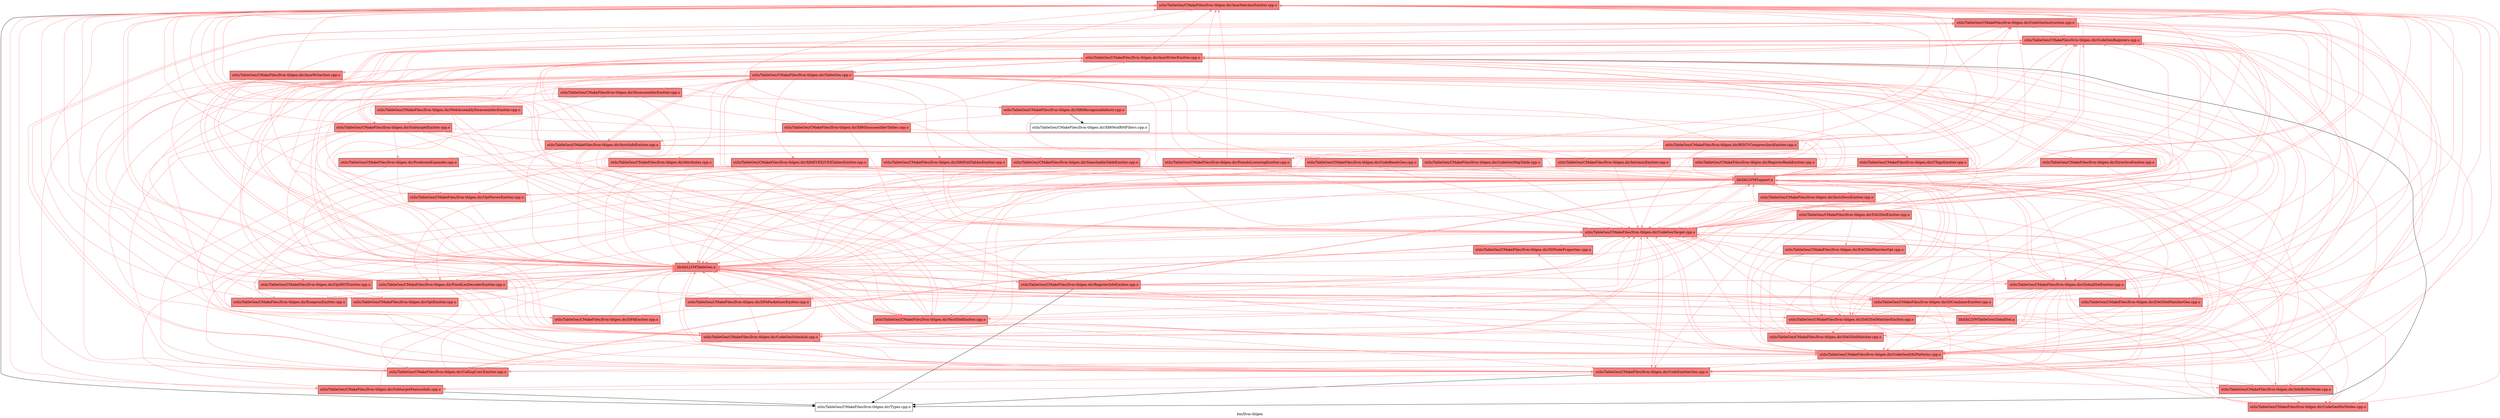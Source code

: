 digraph "bin/llvm-tblgen" {
	label="bin/llvm-tblgen";

	Node0x561924152778 [shape=record,shape=record,style=filled,fillcolor="1.000000 0.5 1",label="{utils/TableGen/CMakeFiles/llvm-tblgen.dir/AsmMatcherEmitter.cpp.o}"];
	Node0x561924152778 -> Node0x561924151eb8[color="1.000000 0.5 1"];
	Node0x561924152778 -> Node0x56192414e808[color="1.000000 0.5 1"];
	Node0x561924152778 -> Node0x56192414f2f8[color="1.000000 0.5 1"];
	Node0x561924152778 -> Node0x561924152408;
	Node0x561924152778 -> Node0x561924151dc8[color="1.000000 0.5 1"];
	Node0x561924152778 -> Node0x5619241518c8[color="1.000000 0.5 1"];
	Node0x561924151eb8 [shape=record,shape=record,style=filled,fillcolor="1.000000 0.5 1",label="{utils/TableGen/CMakeFiles/llvm-tblgen.dir/CodeGenInstruction.cpp.o}"];
	Node0x561924151eb8 -> Node0x561924152778[color="1.000000 0.5 1"];
	Node0x561924151eb8 -> Node0x5619241507e8[color="1.000000 0.5 1"];
	Node0x561924151eb8 -> Node0x561924150d38[color="1.000000 0.5 1"];
	Node0x561924151eb8 -> Node0x5619241506f8[color="1.000000 0.5 1"];
	Node0x561924151eb8 -> Node0x56192414e808[color="1.000000 0.5 1"];
	Node0x561924151eb8 -> Node0x561924151dc8[color="1.000000 0.5 1"];
	Node0x561924151eb8 -> Node0x5619241518c8[color="1.000000 0.5 1"];
	Node0x56192414e808 [shape=record,shape=record,style=filled,fillcolor="1.000000 0.5 1",label="{utils/TableGen/CMakeFiles/llvm-tblgen.dir/CodeGenTarget.cpp.o}"];
	Node0x56192414e808 -> Node0x561924152778[color="1.000000 0.5 1"];
	Node0x56192414e808 -> Node0x56192414f8e8[color="1.000000 0.5 1"];
	Node0x56192414e808 -> Node0x5619241507e8[color="1.000000 0.5 1"];
	Node0x56192414e808 -> Node0x561924150d38[color="1.000000 0.5 1"];
	Node0x56192414e808 -> Node0x561924151698[color="1.000000 0.5 1"];
	Node0x56192414e808 -> Node0x561924151eb8[color="1.000000 0.5 1"];
	Node0x56192414e808 -> Node0x5619241506f8[color="1.000000 0.5 1"];
	Node0x56192414e808 -> Node0x5619241509c8[color="1.000000 0.5 1"];
	Node0x56192414e808 -> Node0x561924150dd8[color="1.000000 0.5 1"];
	Node0x56192414e808 -> Node0x561924152d68[color="1.000000 0.5 1"];
	Node0x56192414e808 -> Node0x561924151dc8[color="1.000000 0.5 1"];
	Node0x56192414e808 -> Node0x5619241518c8[color="1.000000 0.5 1"];
	Node0x56192414f2f8 [shape=record,shape=record,style=filled,fillcolor="1.000000 0.5 1",label="{utils/TableGen/CMakeFiles/llvm-tblgen.dir/SubtargetFeatureInfo.cpp.o}"];
	Node0x56192414f2f8 -> Node0x561924152f98[color="1.000000 0.5 1"];
	Node0x56192414f2f8 -> Node0x561924152408;
	Node0x56192414f2f8 -> Node0x561924151dc8[color="1.000000 0.5 1"];
	Node0x56192414f2f8 -> Node0x5619241518c8[color="1.000000 0.5 1"];
	Node0x561924152408 [shape=record,shape=record,label="{utils/TableGen/CMakeFiles/llvm-tblgen.dir/Types.cpp.o}"];
	Node0x561924151dc8 [shape=record,shape=record,style=filled,fillcolor="1.000000 0.5 1",label="{lib/libLLVMSupport.a}"];
	Node0x561924151dc8 -> Node0x561924152778[color="1.000000 0.5 1"];
	Node0x561924151dc8 -> Node0x5619241506f8[color="1.000000 0.5 1"];
	Node0x561924151dc8 -> Node0x56192414e808[color="1.000000 0.5 1"];
	Node0x561924151dc8 -> Node0x56192414f758[color="1.000000 0.5 1"];
	Node0x561924151dc8 -> Node0x5619241515f8[color="1.000000 0.5 1"];
	Node0x561924151dc8 -> Node0x56192414fac8[color="1.000000 0.5 1"];
	Node0x561924151dc8 -> Node0x561924152f98[color="1.000000 0.5 1"];
	Node0x561924151dc8 -> Node0x561924150d38[color="1.000000 0.5 1"];
	Node0x561924151dc8 -> Node0x5619241507e8[color="1.000000 0.5 1"];
	Node0x561924151dc8 -> Node0x561924153498[color="1.000000 0.5 1"];
	Node0x561924151dc8 -> Node0x56192414e858[color="1.000000 0.5 1"];
	Node0x5619241518c8 [shape=record,shape=record,style=filled,fillcolor="1.000000 0.5 1",label="{lib/libLLVMTableGen.a}"];
	Node0x5619241518c8 -> Node0x561924152f98[color="1.000000 0.5 1"];
	Node0x5619241518c8 -> Node0x561924151dc8[color="1.000000 0.5 1"];
	Node0x5619241518c8 -> Node0x561924151eb8[color="1.000000 0.5 1"];
	Node0x5619241518c8 -> Node0x561924152778[color="1.000000 0.5 1"];
	Node0x5619241518c8 -> Node0x5619241506f8[color="1.000000 0.5 1"];
	Node0x5619241518c8 -> Node0x56192414f758[color="1.000000 0.5 1"];
	Node0x5619241518c8 -> Node0x561924152c28[color="1.000000 0.5 1"];
	Node0x5619241518c8 -> Node0x561924151cd8[color="1.000000 0.5 1"];
	Node0x5619241518c8 -> Node0x5619241515f8[color="1.000000 0.5 1"];
	Node0x5619241518c8 -> Node0x5619241507e8[color="1.000000 0.5 1"];
	Node0x5619241518c8 -> Node0x561924150d38[color="1.000000 0.5 1"];
	Node0x5619241518c8 -> Node0x561924150c48[color="1.000000 0.5 1"];
	Node0x5619241518c8 -> Node0x561924153498[color="1.000000 0.5 1"];
	Node0x5619241518c8 -> Node0x561924151fa8[color="1.000000 0.5 1"];
	Node0x561924152f98 [shape=record,shape=record,style=filled,fillcolor="1.000000 0.5 1",label="{utils/TableGen/CMakeFiles/llvm-tblgen.dir/AsmWriterEmitter.cpp.o}"];
	Node0x561924152f98 -> Node0x561924152778[color="1.000000 0.5 1"];
	Node0x561924152f98 -> Node0x56192414ea38[color="1.000000 0.5 1"];
	Node0x561924152f98 -> Node0x561924151eb8[color="1.000000 0.5 1"];
	Node0x561924152f98 -> Node0x5619241506f8[color="1.000000 0.5 1"];
	Node0x561924152f98 -> Node0x56192414e808[color="1.000000 0.5 1"];
	Node0x561924152f98 -> Node0x56192414f5c8[color="1.000000 0.5 1"];
	Node0x561924152f98 -> Node0x561924152408;
	Node0x561924152f98 -> Node0x561924151dc8[color="1.000000 0.5 1"];
	Node0x561924152f98 -> Node0x5619241518c8[color="1.000000 0.5 1"];
	Node0x56192414ea38 [shape=record,shape=record,style=filled,fillcolor="1.000000 0.5 1",label="{utils/TableGen/CMakeFiles/llvm-tblgen.dir/AsmWriterInst.cpp.o}"];
	Node0x56192414ea38 -> Node0x561924152778[color="1.000000 0.5 1"];
	Node0x56192414ea38 -> Node0x561924151eb8[color="1.000000 0.5 1"];
	Node0x56192414ea38 -> Node0x5619241518c8[color="1.000000 0.5 1"];
	Node0x5619241506f8 [shape=record,shape=record,style=filled,fillcolor="1.000000 0.5 1",label="{utils/TableGen/CMakeFiles/llvm-tblgen.dir/CodeGenRegisters.cpp.o}"];
	Node0x5619241506f8 -> Node0x561924152778[color="1.000000 0.5 1"];
	Node0x5619241506f8 -> Node0x561924152f98[color="1.000000 0.5 1"];
	Node0x5619241506f8 -> Node0x5619241507e8[color="1.000000 0.5 1"];
	Node0x5619241506f8 -> Node0x561924150d38[color="1.000000 0.5 1"];
	Node0x5619241506f8 -> Node0x561924150dd8[color="1.000000 0.5 1"];
	Node0x5619241506f8 -> Node0x561924151dc8[color="1.000000 0.5 1"];
	Node0x5619241506f8 -> Node0x5619241518c8[color="1.000000 0.5 1"];
	Node0x56192414f5c8 [shape=record,shape=record,style=filled,fillcolor="1.000000 0.5 1",label="{utils/TableGen/CMakeFiles/llvm-tblgen.dir/TableGen.cpp.o}"];
	Node0x56192414f5c8 -> Node0x561924152778[color="1.000000 0.5 1"];
	Node0x56192414f5c8 -> Node0x561924152f98[color="1.000000 0.5 1"];
	Node0x56192414f5c8 -> Node0x56192414ec68[color="1.000000 0.5 1"];
	Node0x56192414f5c8 -> Node0x56192414f8e8[color="1.000000 0.5 1"];
	Node0x56192414f5c8 -> Node0x56192414fb68[color="1.000000 0.5 1"];
	Node0x56192414f5c8 -> Node0x5619241507e8[color="1.000000 0.5 1"];
	Node0x56192414f5c8 -> Node0x56192414e808[color="1.000000 0.5 1"];
	Node0x56192414f5c8 -> Node0x56192414f488[color="1.000000 0.5 1"];
	Node0x56192414f5c8 -> Node0x56192414f758[color="1.000000 0.5 1"];
	Node0x56192414f5c8 -> Node0x56192414fc58[color="1.000000 0.5 1"];
	Node0x56192414f5c8 -> Node0x56192414f938[color="1.000000 0.5 1"];
	Node0x56192414f5c8 -> Node0x56192414ed58[color="1.000000 0.5 1"];
	Node0x56192414f5c8 -> Node0x56192414eb28[color="1.000000 0.5 1"];
	Node0x56192414f5c8 -> Node0x561924152ea8[color="1.000000 0.5 1"];
	Node0x56192414f5c8 -> Node0x561924152c28[color="1.000000 0.5 1"];
	Node0x56192414f5c8 -> Node0x561924151cd8[color="1.000000 0.5 1"];
	Node0x56192414f5c8 -> Node0x5619241515f8[color="1.000000 0.5 1"];
	Node0x56192414f5c8 -> Node0x561924150608[color="1.000000 0.5 1"];
	Node0x56192414f5c8 -> Node0x56192414e858[color="1.000000 0.5 1"];
	Node0x56192414f5c8 -> Node0x56192414f988[color="1.000000 0.5 1"];
	Node0x56192414f5c8 -> Node0x56192414fac8[color="1.000000 0.5 1"];
	Node0x56192414f5c8 -> Node0x561924150c48[color="1.000000 0.5 1"];
	Node0x56192414f5c8 -> Node0x561924150fb8[color="1.000000 0.5 1"];
	Node0x56192414f5c8 -> Node0x561924151b98[color="1.000000 0.5 1"];
	Node0x56192414f5c8 -> Node0x5619241527c8[color="1.000000 0.5 1"];
	Node0x56192414f5c8 -> Node0x561924153498[color="1.000000 0.5 1"];
	Node0x56192414f5c8 -> Node0x561924150ab8[color="1.000000 0.5 1"];
	Node0x56192414f5c8 -> Node0x56192414efd8[color="1.000000 0.5 1"];
	Node0x56192414f5c8 -> Node0x5619241513c8[color="1.000000 0.5 1"];
	Node0x56192414f5c8 -> Node0x5619241510f8[color="1.000000 0.5 1"];
	Node0x56192414f5c8 -> Node0x561924151ff8[color="1.000000 0.5 1"];
	Node0x56192414f5c8 -> Node0x561924151dc8[color="1.000000 0.5 1"];
	Node0x56192414f5c8 -> Node0x5619241518c8[color="1.000000 0.5 1"];
	Node0x56192414ec68 [shape=record,shape=record,style=filled,fillcolor="1.000000 0.5 1",label="{utils/TableGen/CMakeFiles/llvm-tblgen.dir/Attributes.cpp.o}"];
	Node0x56192414ec68 -> Node0x561924151dc8[color="1.000000 0.5 1"];
	Node0x56192414ec68 -> Node0x5619241518c8[color="1.000000 0.5 1"];
	Node0x56192414f8e8 [shape=record,shape=record,style=filled,fillcolor="1.000000 0.5 1",label="{utils/TableGen/CMakeFiles/llvm-tblgen.dir/CallingConvEmitter.cpp.o}"];
	Node0x56192414f8e8 -> Node0x561924152778[color="1.000000 0.5 1"];
	Node0x56192414f8e8 -> Node0x56192414e808[color="1.000000 0.5 1"];
	Node0x56192414f8e8 -> Node0x561924151dc8[color="1.000000 0.5 1"];
	Node0x56192414f8e8 -> Node0x5619241518c8[color="1.000000 0.5 1"];
	Node0x56192414fb68 [shape=record,shape=record,style=filled,fillcolor="1.000000 0.5 1",label="{utils/TableGen/CMakeFiles/llvm-tblgen.dir/CodeBeadsGen.cpp.o}"];
	Node0x56192414fb68 -> Node0x56192414e808[color="1.000000 0.5 1"];
	Node0x56192414fb68 -> Node0x561924151dc8[color="1.000000 0.5 1"];
	Node0x56192414fb68 -> Node0x5619241518c8[color="1.000000 0.5 1"];
	Node0x5619241507e8 [shape=record,shape=record,style=filled,fillcolor="1.000000 0.5 1",label="{utils/TableGen/CMakeFiles/llvm-tblgen.dir/CodeEmitterGen.cpp.o}"];
	Node0x5619241507e8 -> Node0x561924152778[color="1.000000 0.5 1"];
	Node0x5619241507e8 -> Node0x561924152f98[color="1.000000 0.5 1"];
	Node0x5619241507e8 -> Node0x561924151eb8[color="1.000000 0.5 1"];
	Node0x5619241507e8 -> Node0x56192414e808[color="1.000000 0.5 1"];
	Node0x5619241507e8 -> Node0x561924150dd8[color="1.000000 0.5 1"];
	Node0x5619241507e8 -> Node0x56192414f2f8[color="1.000000 0.5 1"];
	Node0x5619241507e8 -> Node0x561924152408;
	Node0x5619241507e8 -> Node0x561924151dc8[color="1.000000 0.5 1"];
	Node0x5619241507e8 -> Node0x5619241518c8[color="1.000000 0.5 1"];
	Node0x561924150dd8 [shape=record,shape=record,style=filled,fillcolor="1.000000 0.5 1",label="{utils/TableGen/CMakeFiles/llvm-tblgen.dir/InfoByHwMode.cpp.o}"];
	Node0x561924150dd8 -> Node0x561924151698[color="1.000000 0.5 1"];
	Node0x561924150dd8 -> Node0x56192414e808[color="1.000000 0.5 1"];
	Node0x561924150dd8 -> Node0x561924151dc8[color="1.000000 0.5 1"];
	Node0x561924150dd8 -> Node0x5619241518c8[color="1.000000 0.5 1"];
	Node0x561924150d38 [shape=record,shape=record,style=filled,fillcolor="1.000000 0.5 1",label="{utils/TableGen/CMakeFiles/llvm-tblgen.dir/CodeGenDAGPatterns.cpp.o}"];
	Node0x561924150d38 -> Node0x561924152778[color="1.000000 0.5 1"];
	Node0x561924150d38 -> Node0x561924152f98[color="1.000000 0.5 1"];
	Node0x561924150d38 -> Node0x56192414f8e8[color="1.000000 0.5 1"];
	Node0x561924150d38 -> Node0x5619241507e8[color="1.000000 0.5 1"];
	Node0x561924150d38 -> Node0x561924151eb8[color="1.000000 0.5 1"];
	Node0x561924150d38 -> Node0x5619241506f8[color="1.000000 0.5 1"];
	Node0x561924150d38 -> Node0x56192414e808[color="1.000000 0.5 1"];
	Node0x561924150d38 -> Node0x561924150dd8[color="1.000000 0.5 1"];
	Node0x561924150d38 -> Node0x561924152d68[color="1.000000 0.5 1"];
	Node0x561924150d38 -> Node0x561924151dc8[color="1.000000 0.5 1"];
	Node0x561924150d38 -> Node0x5619241518c8[color="1.000000 0.5 1"];
	Node0x561924152d68 [shape=record,shape=record,style=filled,fillcolor="1.000000 0.5 1",label="{utils/TableGen/CMakeFiles/llvm-tblgen.dir/SDNodeProperties.cpp.o}"];
	Node0x561924152d68 -> Node0x5619241518c8[color="1.000000 0.5 1"];
	Node0x561924151698 [shape=record,shape=record,style=filled,fillcolor="1.000000 0.5 1",label="{utils/TableGen/CMakeFiles/llvm-tblgen.dir/CodeGenHwModes.cpp.o}"];
	Node0x561924151698 -> Node0x561924152778[color="1.000000 0.5 1"];
	Node0x561924151698 -> Node0x561924151dc8[color="1.000000 0.5 1"];
	Node0x561924151698 -> Node0x5619241518c8[color="1.000000 0.5 1"];
	Node0x56192414fb18 [shape=record,shape=record,style=filled,fillcolor="1.000000 0.5 1",label="{utils/TableGen/CMakeFiles/llvm-tblgen.dir/CodeGenMapTable.cpp.o}"];
	Node0x56192414fb18 -> Node0x561924152778[color="1.000000 0.5 1"];
	Node0x56192414fb18 -> Node0x56192414e808[color="1.000000 0.5 1"];
	Node0x56192414fb18 -> Node0x561924151dc8[color="1.000000 0.5 1"];
	Node0x56192414fb18 -> Node0x5619241518c8[color="1.000000 0.5 1"];
	Node0x5619241509c8 [shape=record,shape=record,style=filled,fillcolor="1.000000 0.5 1",label="{utils/TableGen/CMakeFiles/llvm-tblgen.dir/CodeGenSchedule.cpp.o}"];
	Node0x5619241509c8 -> Node0x561924152778[color="1.000000 0.5 1"];
	Node0x5619241509c8 -> Node0x561924152f98[color="1.000000 0.5 1"];
	Node0x5619241509c8 -> Node0x56192414f8e8[color="1.000000 0.5 1"];
	Node0x5619241509c8 -> Node0x5619241507e8[color="1.000000 0.5 1"];
	Node0x5619241509c8 -> Node0x561924150d38[color="1.000000 0.5 1"];
	Node0x5619241509c8 -> Node0x5619241506f8[color="1.000000 0.5 1"];
	Node0x5619241509c8 -> Node0x56192414e808[color="1.000000 0.5 1"];
	Node0x5619241509c8 -> Node0x561924151dc8[color="1.000000 0.5 1"];
	Node0x5619241509c8 -> Node0x5619241518c8[color="1.000000 0.5 1"];
	Node0x56192414f488 [shape=record,shape=record,style=filled,fillcolor="1.000000 0.5 1",label="{utils/TableGen/CMakeFiles/llvm-tblgen.dir/DAGISelEmitter.cpp.o}"];
	Node0x56192414f488 -> Node0x5619241507e8[color="1.000000 0.5 1"];
	Node0x56192414f488 -> Node0x561924150d38[color="1.000000 0.5 1"];
	Node0x56192414f488 -> Node0x56192414e808[color="1.000000 0.5 1"];
	Node0x56192414f488 -> Node0x56192414f758[color="1.000000 0.5 1"];
	Node0x56192414f488 -> Node0x5619241529f8[color="1.000000 0.5 1"];
	Node0x56192414f488 -> Node0x561924152e58[color="1.000000 0.5 1"];
	Node0x56192414f488 -> Node0x561924151238[color="1.000000 0.5 1"];
	Node0x56192414f488 -> Node0x561924151dc8[color="1.000000 0.5 1"];
	Node0x56192414f488 -> Node0x5619241518c8[color="1.000000 0.5 1"];
	Node0x56192414f758 [shape=record,shape=record,style=filled,fillcolor="1.000000 0.5 1",label="{utils/TableGen/CMakeFiles/llvm-tblgen.dir/DAGISelMatcherEmitter.cpp.o}"];
	Node0x56192414f758 -> Node0x561924152778[color="1.000000 0.5 1"];
	Node0x56192414f758 -> Node0x561924152f98[color="1.000000 0.5 1"];
	Node0x56192414f758 -> Node0x561924150d38[color="1.000000 0.5 1"];
	Node0x56192414f758 -> Node0x561924151698[color="1.000000 0.5 1"];
	Node0x56192414f758 -> Node0x5619241509c8[color="1.000000 0.5 1"];
	Node0x56192414f758 -> Node0x56192414e808[color="1.000000 0.5 1"];
	Node0x56192414f758 -> Node0x561924151238[color="1.000000 0.5 1"];
	Node0x56192414f758 -> Node0x561924151dc8[color="1.000000 0.5 1"];
	Node0x56192414f758 -> Node0x5619241518c8[color="1.000000 0.5 1"];
	Node0x5619241529f8 [shape=record,shape=record,style=filled,fillcolor="1.000000 0.5 1",label="{utils/TableGen/CMakeFiles/llvm-tblgen.dir/DAGISelMatcherGen.cpp.o}"];
	Node0x5619241529f8 -> Node0x561924152778[color="1.000000 0.5 1"];
	Node0x5619241529f8 -> Node0x5619241507e8[color="1.000000 0.5 1"];
	Node0x5619241529f8 -> Node0x561924150d38[color="1.000000 0.5 1"];
	Node0x5619241529f8 -> Node0x561924151eb8[color="1.000000 0.5 1"];
	Node0x5619241529f8 -> Node0x5619241506f8[color="1.000000 0.5 1"];
	Node0x5619241529f8 -> Node0x56192414e808[color="1.000000 0.5 1"];
	Node0x5619241529f8 -> Node0x56192414f488[color="1.000000 0.5 1"];
	Node0x5619241529f8 -> Node0x561924151238[color="1.000000 0.5 1"];
	Node0x5619241529f8 -> Node0x561924151dc8[color="1.000000 0.5 1"];
	Node0x5619241529f8 -> Node0x5619241518c8[color="1.000000 0.5 1"];
	Node0x561924152e58 [shape=record,shape=record,style=filled,fillcolor="1.000000 0.5 1",label="{utils/TableGen/CMakeFiles/llvm-tblgen.dir/DAGISelMatcherOpt.cpp.o}"];
	Node0x561924152e58 -> Node0x561924150d38[color="1.000000 0.5 1"];
	Node0x561924152e58 -> Node0x561924151238[color="1.000000 0.5 1"];
	Node0x561924152e58 -> Node0x561924151dc8[color="1.000000 0.5 1"];
	Node0x561924151238 [shape=record,shape=record,style=filled,fillcolor="1.000000 0.5 1",label="{utils/TableGen/CMakeFiles/llvm-tblgen.dir/DAGISelMatcher.cpp.o}"];
	Node0x561924151238 -> Node0x561924150d38[color="1.000000 0.5 1"];
	Node0x561924151238 -> Node0x5619241506f8[color="1.000000 0.5 1"];
	Node0x561924151238 -> Node0x56192414e808[color="1.000000 0.5 1"];
	Node0x561924151238 -> Node0x561924151dc8[color="1.000000 0.5 1"];
	Node0x56192414fc58 [shape=record,shape=record,style=filled,fillcolor="1.000000 0.5 1",label="{utils/TableGen/CMakeFiles/llvm-tblgen.dir/DFAEmitter.cpp.o}"];
	Node0x56192414fc58 -> Node0x561924151dc8[color="1.000000 0.5 1"];
	Node0x56192414fc58 -> Node0x5619241518c8[color="1.000000 0.5 1"];
	Node0x56192414f938 [shape=record,shape=record,style=filled,fillcolor="1.000000 0.5 1",label="{utils/TableGen/CMakeFiles/llvm-tblgen.dir/DFAPacketizerEmitter.cpp.o}"];
	Node0x56192414f938 -> Node0x5619241509c8[color="1.000000 0.5 1"];
	Node0x56192414f938 -> Node0x56192414e808[color="1.000000 0.5 1"];
	Node0x56192414f938 -> Node0x56192414fc58[color="1.000000 0.5 1"];
	Node0x56192414f938 -> Node0x561924151dc8[color="1.000000 0.5 1"];
	Node0x56192414f938 -> Node0x5619241518c8[color="1.000000 0.5 1"];
	Node0x56192414ed58 [shape=record,shape=record,style=filled,fillcolor="1.000000 0.5 1",label="{utils/TableGen/CMakeFiles/llvm-tblgen.dir/DirectiveEmitter.cpp.o}"];
	Node0x56192414ed58 -> Node0x561924152778[color="1.000000 0.5 1"];
	Node0x56192414ed58 -> Node0x561924150d38[color="1.000000 0.5 1"];
	Node0x56192414ed58 -> Node0x561924151dc8[color="1.000000 0.5 1"];
	Node0x56192414ed58 -> Node0x5619241518c8[color="1.000000 0.5 1"];
	Node0x56192414eb28 [shape=record,shape=record,style=filled,fillcolor="1.000000 0.5 1",label="{utils/TableGen/CMakeFiles/llvm-tblgen.dir/DisassemblerEmitter.cpp.o}"];
	Node0x56192414eb28 -> Node0x56192414e808[color="1.000000 0.5 1"];
	Node0x56192414eb28 -> Node0x561924151fa8[color="1.000000 0.5 1"];
	Node0x56192414eb28 -> Node0x561924153588[color="1.000000 0.5 1"];
	Node0x56192414eb28 -> Node0x561924150338[color="1.000000 0.5 1"];
	Node0x56192414eb28 -> Node0x56192414fde8[color="1.000000 0.5 1"];
	Node0x56192414eb28 -> Node0x5619241518c8[color="1.000000 0.5 1"];
	Node0x561924151fa8 [shape=record,shape=record,style=filled,fillcolor="1.000000 0.5 1",label="{utils/TableGen/CMakeFiles/llvm-tblgen.dir/FixedLenDecoderEmitter.cpp.o}"];
	Node0x561924151fa8 -> Node0x561924152778[color="1.000000 0.5 1"];
	Node0x561924151fa8 -> Node0x561924152f98[color="1.000000 0.5 1"];
	Node0x561924151fa8 -> Node0x56192414f8e8[color="1.000000 0.5 1"];
	Node0x561924151fa8 -> Node0x5619241507e8[color="1.000000 0.5 1"];
	Node0x561924151fa8 -> Node0x561924150d38[color="1.000000 0.5 1"];
	Node0x561924151fa8 -> Node0x561924151eb8[color="1.000000 0.5 1"];
	Node0x561924151fa8 -> Node0x5619241506f8[color="1.000000 0.5 1"];
	Node0x561924151fa8 -> Node0x5619241509c8[color="1.000000 0.5 1"];
	Node0x561924151fa8 -> Node0x56192414e808[color="1.000000 0.5 1"];
	Node0x561924151fa8 -> Node0x56192414fc58[color="1.000000 0.5 1"];
	Node0x561924151fa8 -> Node0x561924152ea8[color="1.000000 0.5 1"];
	Node0x561924151fa8 -> Node0x561924150dd8[color="1.000000 0.5 1"];
	Node0x561924151fa8 -> Node0x561924151dc8[color="1.000000 0.5 1"];
	Node0x561924151fa8 -> Node0x5619241518c8[color="1.000000 0.5 1"];
	Node0x561924153588 [shape=record,shape=record,style=filled,fillcolor="1.000000 0.5 1",label="{utils/TableGen/CMakeFiles/llvm-tblgen.dir/X86DisassemblerTables.cpp.o}"];
	Node0x561924153588 -> Node0x561924152778[color="1.000000 0.5 1"];
	Node0x561924153588 -> Node0x561924152f98[color="1.000000 0.5 1"];
	Node0x561924153588 -> Node0x561924150608[color="1.000000 0.5 1"];
	Node0x561924153588 -> Node0x561924153498[color="1.000000 0.5 1"];
	Node0x561924153588 -> Node0x561924151dc8[color="1.000000 0.5 1"];
	Node0x561924150338 [shape=record,shape=record,style=filled,fillcolor="1.000000 0.5 1",label="{utils/TableGen/CMakeFiles/llvm-tblgen.dir/X86RecognizableInstr.cpp.o}"];
	Node0x561924150338 -> Node0x561924152778[color="1.000000 0.5 1"];
	Node0x561924150338 -> Node0x561924153588[color="1.000000 0.5 1"];
	Node0x561924150338 -> Node0x561924151918;
	Node0x561924150338 -> Node0x561924151dc8[color="1.000000 0.5 1"];
	Node0x561924150338 -> Node0x5619241518c8[color="1.000000 0.5 1"];
	Node0x56192414fde8 [shape=record,shape=record,style=filled,fillcolor="1.000000 0.5 1",label="{utils/TableGen/CMakeFiles/llvm-tblgen.dir/WebAssemblyDisassemblerEmitter.cpp.o}"];
	Node0x56192414fde8 -> Node0x561924152c28[color="1.000000 0.5 1"];
	Node0x56192414fde8 -> Node0x56192414efd8[color="1.000000 0.5 1"];
	Node0x56192414fde8 -> Node0x561924151dc8[color="1.000000 0.5 1"];
	Node0x56192414fde8 -> Node0x5619241518c8[color="1.000000 0.5 1"];
	Node0x561924152ea8 [shape=record,shape=record,style=filled,fillcolor="1.000000 0.5 1",label="{utils/TableGen/CMakeFiles/llvm-tblgen.dir/ExegesisEmitter.cpp.o}"];
	Node0x561924152ea8 -> Node0x561924152778[color="1.000000 0.5 1"];
	Node0x561924152ea8 -> Node0x561924151dc8[color="1.000000 0.5 1"];
	Node0x561924152ea8 -> Node0x5619241518c8[color="1.000000 0.5 1"];
	Node0x561924152c28 [shape=record,shape=record,style=filled,fillcolor="1.000000 0.5 1",label="{utils/TableGen/CMakeFiles/llvm-tblgen.dir/FastISelEmitter.cpp.o}"];
	Node0x561924152c28 -> Node0x561924152778[color="1.000000 0.5 1"];
	Node0x561924152c28 -> Node0x561924152f98[color="1.000000 0.5 1"];
	Node0x561924152c28 -> Node0x5619241507e8[color="1.000000 0.5 1"];
	Node0x561924152c28 -> Node0x561924150d38[color="1.000000 0.5 1"];
	Node0x561924152c28 -> Node0x5619241506f8[color="1.000000 0.5 1"];
	Node0x561924152c28 -> Node0x56192414e808[color="1.000000 0.5 1"];
	Node0x561924152c28 -> Node0x56192414f488[color="1.000000 0.5 1"];
	Node0x561924152c28 -> Node0x561924151dc8[color="1.000000 0.5 1"];
	Node0x561924152c28 -> Node0x5619241518c8[color="1.000000 0.5 1"];
	Node0x561924151cd8 [shape=record,shape=record,style=filled,fillcolor="1.000000 0.5 1",label="{utils/TableGen/CMakeFiles/llvm-tblgen.dir/GICombinerEmitter.cpp.o}"];
	Node0x561924151cd8 -> Node0x561924152778[color="1.000000 0.5 1"];
	Node0x561924151cd8 -> Node0x5619241507e8[color="1.000000 0.5 1"];
	Node0x561924151cd8 -> Node0x561924150d38[color="1.000000 0.5 1"];
	Node0x561924151cd8 -> Node0x561924151eb8[color="1.000000 0.5 1"];
	Node0x561924151cd8 -> Node0x5619241506f8[color="1.000000 0.5 1"];
	Node0x561924151cd8 -> Node0x56192414e808[color="1.000000 0.5 1"];
	Node0x561924151cd8 -> Node0x56192414f758[color="1.000000 0.5 1"];
	Node0x561924151cd8 -> Node0x561924152c28[color="1.000000 0.5 1"];
	Node0x561924151cd8 -> Node0x561924151dc8[color="1.000000 0.5 1"];
	Node0x561924151cd8 -> Node0x5619241518c8[color="1.000000 0.5 1"];
	Node0x561924151cd8 -> Node0x561924152868[color="1.000000 0.5 1"];
	Node0x561924152868 [shape=record,shape=record,style=filled,fillcolor="1.000000 0.5 1",label="{lib/libLLVMTableGenGlobalISel.a}"];
	Node0x561924152868 -> Node0x561924151dc8[color="1.000000 0.5 1"];
	Node0x561924152868 -> Node0x5619241518c8[color="1.000000 0.5 1"];
	Node0x561924152868 -> Node0x561924152778[color="1.000000 0.5 1"];
	Node0x561924152868 -> Node0x561924151698[color="1.000000 0.5 1"];
	Node0x561924152868 -> Node0x561924151cd8[color="1.000000 0.5 1"];
	Node0x561924152868 -> Node0x561924150d38[color="1.000000 0.5 1"];
	Node0x561924152868 -> Node0x5619241509c8[color="1.000000 0.5 1"];
	Node0x561924152868 -> Node0x5619241515f8[color="1.000000 0.5 1"];
	Node0x5619241515f8 [shape=record,shape=record,style=filled,fillcolor="1.000000 0.5 1",label="{utils/TableGen/CMakeFiles/llvm-tblgen.dir/GlobalISelEmitter.cpp.o}"];
	Node0x5619241515f8 -> Node0x561924152778[color="1.000000 0.5 1"];
	Node0x5619241515f8 -> Node0x561924152f98[color="1.000000 0.5 1"];
	Node0x5619241515f8 -> Node0x56192414f8e8[color="1.000000 0.5 1"];
	Node0x5619241515f8 -> Node0x5619241507e8[color="1.000000 0.5 1"];
	Node0x5619241515f8 -> Node0x561924150d38[color="1.000000 0.5 1"];
	Node0x5619241515f8 -> Node0x561924151698[color="1.000000 0.5 1"];
	Node0x5619241515f8 -> Node0x561924151eb8[color="1.000000 0.5 1"];
	Node0x5619241515f8 -> Node0x5619241506f8[color="1.000000 0.5 1"];
	Node0x5619241515f8 -> Node0x5619241509c8[color="1.000000 0.5 1"];
	Node0x5619241515f8 -> Node0x56192414e808[color="1.000000 0.5 1"];
	Node0x5619241515f8 -> Node0x56192414f488[color="1.000000 0.5 1"];
	Node0x5619241515f8 -> Node0x56192414f758[color="1.000000 0.5 1"];
	Node0x5619241515f8 -> Node0x5619241529f8[color="1.000000 0.5 1"];
	Node0x5619241515f8 -> Node0x561924151cd8[color="1.000000 0.5 1"];
	Node0x5619241515f8 -> Node0x56192414f2f8[color="1.000000 0.5 1"];
	Node0x5619241515f8 -> Node0x561924151dc8[color="1.000000 0.5 1"];
	Node0x5619241515f8 -> Node0x5619241518c8[color="1.000000 0.5 1"];
	Node0x561924150608 [shape=record,shape=record,style=filled,fillcolor="1.000000 0.5 1",label="{utils/TableGen/CMakeFiles/llvm-tblgen.dir/InstrInfoEmitter.cpp.o}"];
	Node0x561924150608 -> Node0x561924152778[color="1.000000 0.5 1"];
	Node0x561924150608 -> Node0x561924152f98[color="1.000000 0.5 1"];
	Node0x561924150608 -> Node0x561924150d38[color="1.000000 0.5 1"];
	Node0x561924150608 -> Node0x56192414fb18[color="1.000000 0.5 1"];
	Node0x561924150608 -> Node0x5619241506f8[color="1.000000 0.5 1"];
	Node0x561924150608 -> Node0x5619241509c8[color="1.000000 0.5 1"];
	Node0x561924150608 -> Node0x56192414e808[color="1.000000 0.5 1"];
	Node0x561924150608 -> Node0x56192414f488[color="1.000000 0.5 1"];
	Node0x561924150608 -> Node0x561924152c28[color="1.000000 0.5 1"];
	Node0x561924150608 -> Node0x561924151788[color="1.000000 0.5 1"];
	Node0x561924150608 -> Node0x56192414f5c8[color="1.000000 0.5 1"];
	Node0x561924150608 -> Node0x561924151dc8[color="1.000000 0.5 1"];
	Node0x561924150608 -> Node0x5619241518c8[color="1.000000 0.5 1"];
	Node0x561924151788 [shape=record,shape=record,style=filled,fillcolor="1.000000 0.5 1",label="{utils/TableGen/CMakeFiles/llvm-tblgen.dir/PredicateExpander.cpp.o}"];
	Node0x561924151788 -> Node0x56192414f8e8[color="1.000000 0.5 1"];
	Node0x561924151788 -> Node0x561924151dc8[color="1.000000 0.5 1"];
	Node0x561924151788 -> Node0x5619241518c8[color="1.000000 0.5 1"];
	Node0x56192414e858 [shape=record,shape=record,style=filled,fillcolor="1.000000 0.5 1",label="{utils/TableGen/CMakeFiles/llvm-tblgen.dir/InstrDocsEmitter.cpp.o}"];
	Node0x56192414e858 -> Node0x561924150d38[color="1.000000 0.5 1"];
	Node0x56192414e858 -> Node0x561924151eb8[color="1.000000 0.5 1"];
	Node0x56192414e858 -> Node0x56192414e808[color="1.000000 0.5 1"];
	Node0x56192414e858 -> Node0x56192414f488[color="1.000000 0.5 1"];
	Node0x56192414e858 -> Node0x561924151dc8[color="1.000000 0.5 1"];
	Node0x56192414e858 -> Node0x5619241518c8[color="1.000000 0.5 1"];
	Node0x56192414f988 [shape=record,shape=record,style=filled,fillcolor="1.000000 0.5 1",label="{utils/TableGen/CMakeFiles/llvm-tblgen.dir/IntrinsicEmitter.cpp.o}"];
	Node0x56192414f988 -> Node0x561924152778[color="1.000000 0.5 1"];
	Node0x56192414f988 -> Node0x5619241507e8[color="1.000000 0.5 1"];
	Node0x56192414f988 -> Node0x5619241506f8[color="1.000000 0.5 1"];
	Node0x56192414f988 -> Node0x56192414e808[color="1.000000 0.5 1"];
	Node0x56192414f988 -> Node0x561924152c28[color="1.000000 0.5 1"];
	Node0x56192414f988 -> Node0x561924151fa8[color="1.000000 0.5 1"];
	Node0x56192414f988 -> Node0x561924151dc8[color="1.000000 0.5 1"];
	Node0x56192414f988 -> Node0x5619241518c8[color="1.000000 0.5 1"];
	Node0x561924150158 [shape=record,shape=record,style=filled,fillcolor="1.000000 0.5 1",label="{utils/TableGen/CMakeFiles/llvm-tblgen.dir/OptEmitter.cpp.o}"];
	Node0x561924150158 -> Node0x5619241518c8[color="1.000000 0.5 1"];
	Node0x56192414fac8 [shape=record,shape=record,style=filled,fillcolor="1.000000 0.5 1",label="{utils/TableGen/CMakeFiles/llvm-tblgen.dir/OptParserEmitter.cpp.o}"];
	Node0x56192414fac8 -> Node0x561924152778[color="1.000000 0.5 1"];
	Node0x56192414fac8 -> Node0x561924150158[color="1.000000 0.5 1"];
	Node0x56192414fac8 -> Node0x561924151dc8[color="1.000000 0.5 1"];
	Node0x56192414fac8 -> Node0x5619241518c8[color="1.000000 0.5 1"];
	Node0x561924150c48 [shape=record,shape=record,style=filled,fillcolor="1.000000 0.5 1",label="{utils/TableGen/CMakeFiles/llvm-tblgen.dir/OptRSTEmitter.cpp.o}"];
	Node0x561924150c48 -> Node0x561924152778[color="1.000000 0.5 1"];
	Node0x561924150c48 -> Node0x561924150158[color="1.000000 0.5 1"];
	Node0x561924150c48 -> Node0x561924151dc8[color="1.000000 0.5 1"];
	Node0x561924150c48 -> Node0x5619241518c8[color="1.000000 0.5 1"];
	Node0x561924150fb8 [shape=record,shape=record,style=filled,fillcolor="1.000000 0.5 1",label="{utils/TableGen/CMakeFiles/llvm-tblgen.dir/PseudoLoweringEmitter.cpp.o}"];
	Node0x561924150fb8 -> Node0x561924152778[color="1.000000 0.5 1"];
	Node0x561924150fb8 -> Node0x561924151eb8[color="1.000000 0.5 1"];
	Node0x561924150fb8 -> Node0x56192414e808[color="1.000000 0.5 1"];
	Node0x561924150fb8 -> Node0x561924151fa8[color="1.000000 0.5 1"];
	Node0x561924150fb8 -> Node0x561924151dc8[color="1.000000 0.5 1"];
	Node0x561924150fb8 -> Node0x5619241518c8[color="1.000000 0.5 1"];
	Node0x561924151b98 [shape=record,shape=record,style=filled,fillcolor="1.000000 0.5 1",label="{utils/TableGen/CMakeFiles/llvm-tblgen.dir/RISCVCompressInstEmitter.cpp.o}"];
	Node0x561924151b98 -> Node0x561924152778[color="1.000000 0.5 1"];
	Node0x561924151b98 -> Node0x561924151eb8[color="1.000000 0.5 1"];
	Node0x561924151b98 -> Node0x5619241506f8[color="1.000000 0.5 1"];
	Node0x561924151b98 -> Node0x56192414e808[color="1.000000 0.5 1"];
	Node0x561924151b98 -> Node0x56192414fac8[color="1.000000 0.5 1"];
	Node0x561924151b98 -> Node0x561924150fb8[color="1.000000 0.5 1"];
	Node0x561924151b98 -> Node0x561924151dc8[color="1.000000 0.5 1"];
	Node0x561924151b98 -> Node0x5619241518c8[color="1.000000 0.5 1"];
	Node0x5619241527c8 [shape=record,shape=record,style=filled,fillcolor="1.000000 0.5 1",label="{utils/TableGen/CMakeFiles/llvm-tblgen.dir/RegisterBankEmitter.cpp.o}"];
	Node0x5619241527c8 -> Node0x5619241506f8[color="1.000000 0.5 1"];
	Node0x5619241527c8 -> Node0x56192414e808[color="1.000000 0.5 1"];
	Node0x5619241527c8 -> Node0x561924151dc8[color="1.000000 0.5 1"];
	Node0x5619241527c8 -> Node0x5619241518c8[color="1.000000 0.5 1"];
	Node0x561924153498 [shape=record,shape=record,style=filled,fillcolor="1.000000 0.5 1",label="{utils/TableGen/CMakeFiles/llvm-tblgen.dir/RegisterInfoEmitter.cpp.o}"];
	Node0x561924153498 -> Node0x561924152778[color="1.000000 0.5 1"];
	Node0x561924153498 -> Node0x561924152f98[color="1.000000 0.5 1"];
	Node0x561924153498 -> Node0x561924150d38[color="1.000000 0.5 1"];
	Node0x561924153498 -> Node0x5619241506f8[color="1.000000 0.5 1"];
	Node0x561924153498 -> Node0x56192414e808[color="1.000000 0.5 1"];
	Node0x561924153498 -> Node0x56192414f758[color="1.000000 0.5 1"];
	Node0x561924153498 -> Node0x56192414f938[color="1.000000 0.5 1"];
	Node0x561924153498 -> Node0x561924151cd8[color="1.000000 0.5 1"];
	Node0x561924153498 -> Node0x56192414f5c8[color="1.000000 0.5 1"];
	Node0x561924153498 -> Node0x561924152408;
	Node0x561924153498 -> Node0x561924151dc8[color="1.000000 0.5 1"];
	Node0x561924153498 -> Node0x5619241518c8[color="1.000000 0.5 1"];
	Node0x561924150ab8 [shape=record,shape=record,style=filled,fillcolor="1.000000 0.5 1",label="{utils/TableGen/CMakeFiles/llvm-tblgen.dir/SearchableTableEmitter.cpp.o}"];
	Node0x561924150ab8 -> Node0x561924152778[color="1.000000 0.5 1"];
	Node0x561924150ab8 -> Node0x56192414e808[color="1.000000 0.5 1"];
	Node0x561924150ab8 -> Node0x561924151fa8[color="1.000000 0.5 1"];
	Node0x561924150ab8 -> Node0x5619241515f8[color="1.000000 0.5 1"];
	Node0x561924150ab8 -> Node0x561924151dc8[color="1.000000 0.5 1"];
	Node0x561924150ab8 -> Node0x5619241518c8[color="1.000000 0.5 1"];
	Node0x56192414efd8 [shape=record,shape=record,style=filled,fillcolor="1.000000 0.5 1",label="{utils/TableGen/CMakeFiles/llvm-tblgen.dir/SubtargetEmitter.cpp.o}"];
	Node0x56192414efd8 -> Node0x561924152778[color="1.000000 0.5 1"];
	Node0x56192414efd8 -> Node0x561924152f98[color="1.000000 0.5 1"];
	Node0x56192414efd8 -> Node0x56192414f8e8[color="1.000000 0.5 1"];
	Node0x56192414efd8 -> Node0x5619241507e8[color="1.000000 0.5 1"];
	Node0x56192414efd8 -> Node0x5619241506f8[color="1.000000 0.5 1"];
	Node0x56192414efd8 -> Node0x5619241509c8[color="1.000000 0.5 1"];
	Node0x56192414efd8 -> Node0x56192414e808[color="1.000000 0.5 1"];
	Node0x56192414efd8 -> Node0x561924152c28[color="1.000000 0.5 1"];
	Node0x56192414efd8 -> Node0x561924150608[color="1.000000 0.5 1"];
	Node0x56192414efd8 -> Node0x561924151788[color="1.000000 0.5 1"];
	Node0x56192414efd8 -> Node0x561924153498[color="1.000000 0.5 1"];
	Node0x56192414efd8 -> Node0x561924151dc8[color="1.000000 0.5 1"];
	Node0x56192414efd8 -> Node0x5619241518c8[color="1.000000 0.5 1"];
	Node0x5619241513c8 [shape=record,shape=record,style=filled,fillcolor="1.000000 0.5 1",label="{utils/TableGen/CMakeFiles/llvm-tblgen.dir/X86EVEX2VEXTablesEmitter.cpp.o}"];
	Node0x5619241513c8 -> Node0x5619241507e8[color="1.000000 0.5 1"];
	Node0x5619241513c8 -> Node0x56192414e808[color="1.000000 0.5 1"];
	Node0x5619241513c8 -> Node0x561924151dc8[color="1.000000 0.5 1"];
	Node0x5619241513c8 -> Node0x5619241518c8[color="1.000000 0.5 1"];
	Node0x5619241510f8 [shape=record,shape=record,style=filled,fillcolor="1.000000 0.5 1",label="{utils/TableGen/CMakeFiles/llvm-tblgen.dir/X86FoldTablesEmitter.cpp.o}"];
	Node0x5619241510f8 -> Node0x5619241507e8[color="1.000000 0.5 1"];
	Node0x5619241510f8 -> Node0x56192414e808[color="1.000000 0.5 1"];
	Node0x5619241510f8 -> Node0x561924151dc8[color="1.000000 0.5 1"];
	Node0x5619241510f8 -> Node0x5619241518c8[color="1.000000 0.5 1"];
	Node0x561924151ff8 [shape=record,shape=record,style=filled,fillcolor="1.000000 0.5 1",label="{utils/TableGen/CMakeFiles/llvm-tblgen.dir/CTagsEmitter.cpp.o}"];
	Node0x561924151ff8 -> Node0x56192414f758[color="1.000000 0.5 1"];
	Node0x561924151ff8 -> Node0x561924151dc8[color="1.000000 0.5 1"];
	Node0x561924151ff8 -> Node0x5619241518c8[color="1.000000 0.5 1"];
	Node0x561924151918 [shape=record,shape=record,label="{utils/TableGen/CMakeFiles/llvm-tblgen.dir/X86ModRMFilters.cpp.o}"];
}
